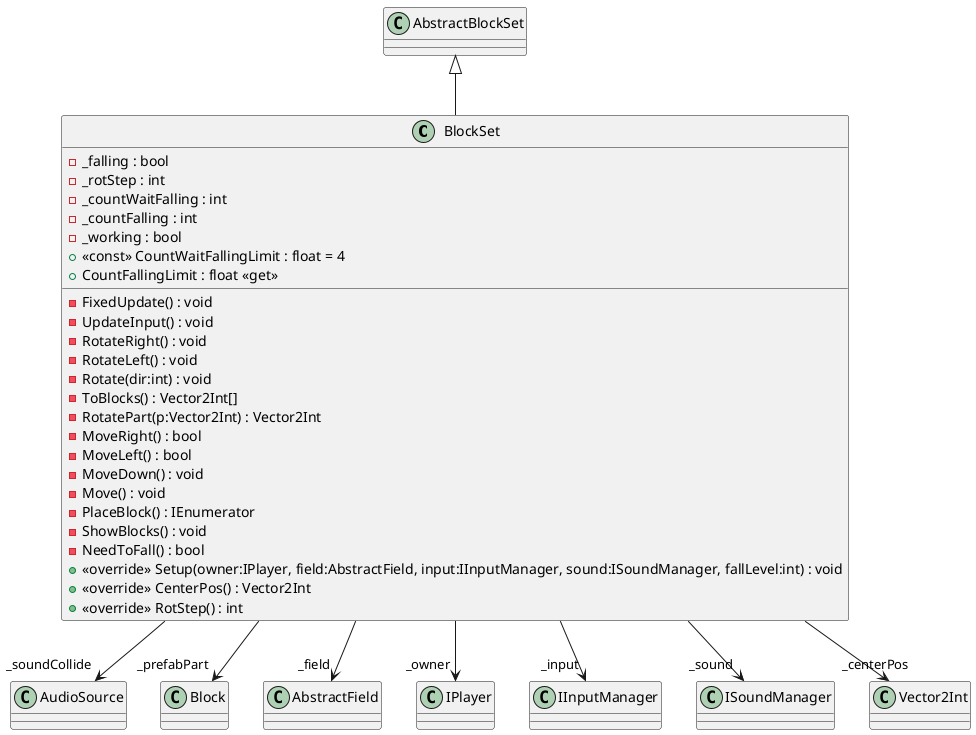 @startuml
class BlockSet {
    - _falling : bool
    - _rotStep : int
    - _countWaitFalling : int
    - _countFalling : int
    - _working : bool
    + <<const>> CountWaitFallingLimit : float = 4
    + CountFallingLimit : float <<get>>
    - FixedUpdate() : void
    - UpdateInput() : void
    - RotateRight() : void
    - RotateLeft() : void
    - Rotate(dir:int) : void
    - ToBlocks() : Vector2Int[]
    - RotatePart(p:Vector2Int) : Vector2Int
    - MoveRight() : bool
    - MoveLeft() : bool
    - MoveDown() : void
    - Move() : void
    - PlaceBlock() : IEnumerator
    - ShowBlocks() : void
    - NeedToFall() : bool
    + <<override>> Setup(owner:IPlayer, field:AbstractField, input:IInputManager, sound:ISoundManager, fallLevel:int) : void
    + <<override>> CenterPos() : Vector2Int
    + <<override>> RotStep() : int
}
AbstractBlockSet <|-- BlockSet
BlockSet --> "_soundCollide" AudioSource
BlockSet --> "_prefabPart" Block
BlockSet --> "_field" AbstractField
BlockSet --> "_owner" IPlayer
BlockSet --> "_input" IInputManager
BlockSet --> "_sound" ISoundManager
BlockSet --> "_centerPos" Vector2Int
@enduml

